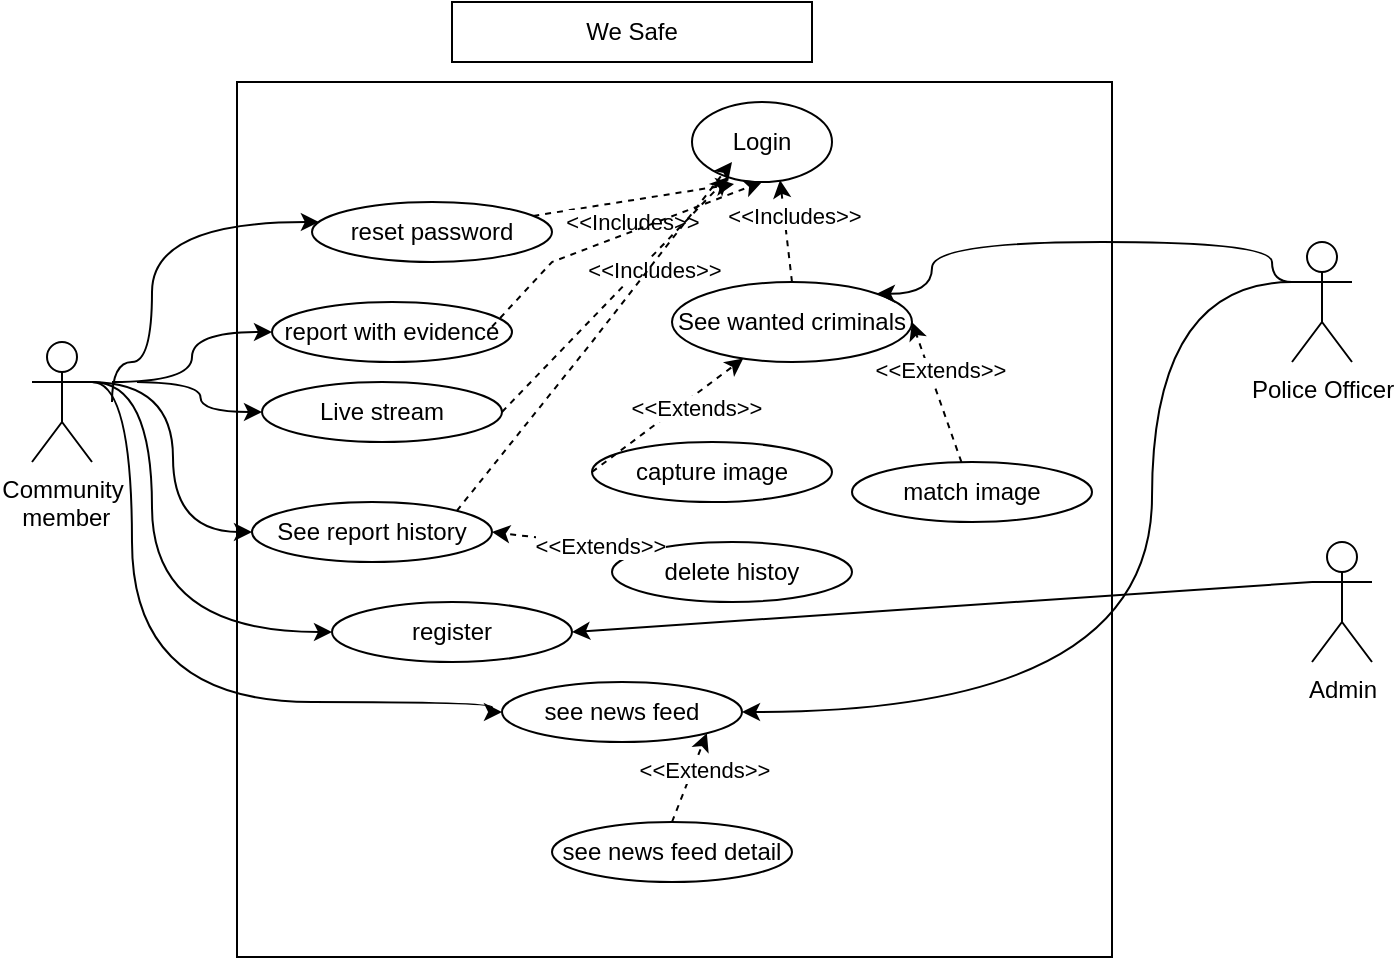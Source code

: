 <mxfile version="16.0.3" type="github">
  <diagram id="VQBJ52Cbb508mhS4Gt7y" name="Page-1">
    <mxGraphModel dx="796" dy="461" grid="1" gridSize="10" guides="1" tooltips="1" connect="1" arrows="1" fold="1" page="1" pageScale="1" pageWidth="850" pageHeight="1100" math="0" shadow="0">
      <root>
        <mxCell id="0" />
        <mxCell id="1" parent="0" />
        <mxCell id="3ofR3fPfTm2XNmkLhLG5-1" value="Community&lt;br&gt;&amp;nbsp;member" style="shape=umlActor;verticalLabelPosition=bottom;verticalAlign=top;html=1;outlineConnect=0;" parent="1" vertex="1">
          <mxGeometry x="70" y="220" width="30" height="60" as="geometry" />
        </mxCell>
        <mxCell id="3ofR3fPfTm2XNmkLhLG5-2" value="Admin" style="shape=umlActor;verticalLabelPosition=bottom;verticalAlign=top;html=1;outlineConnect=0;" parent="1" vertex="1">
          <mxGeometry x="710" y="320" width="30" height="60" as="geometry" />
        </mxCell>
        <mxCell id="3ofR3fPfTm2XNmkLhLG5-4" value="" style="whiteSpace=wrap;html=1;aspect=fixed;" parent="1" vertex="1">
          <mxGeometry x="172.5" y="90" width="437.5" height="437.5" as="geometry" />
        </mxCell>
        <mxCell id="3ofR3fPfTm2XNmkLhLG5-6" value="We Safe" style="rounded=0;whiteSpace=wrap;html=1;" parent="1" vertex="1">
          <mxGeometry x="280" y="50" width="180" height="30" as="geometry" />
        </mxCell>
        <mxCell id="3ofR3fPfTm2XNmkLhLG5-7" value="Login" style="ellipse;whiteSpace=wrap;html=1;" parent="1" vertex="1">
          <mxGeometry x="400" y="100" width="70" height="40" as="geometry" />
        </mxCell>
        <mxCell id="3ofR3fPfTm2XNmkLhLG5-8" value="register" style="ellipse;whiteSpace=wrap;html=1;" parent="1" vertex="1">
          <mxGeometry x="220" y="350" width="120" height="30" as="geometry" />
        </mxCell>
        <mxCell id="3ofR3fPfTm2XNmkLhLG5-9" value="Police Officer" style="shape=umlActor;verticalLabelPosition=bottom;verticalAlign=top;html=1;outlineConnect=0;" parent="1" vertex="1">
          <mxGeometry x="700" y="170" width="30" height="60" as="geometry" />
        </mxCell>
        <mxCell id="3ofR3fPfTm2XNmkLhLG5-10" value="report with evidence" style="ellipse;whiteSpace=wrap;html=1;" parent="1" vertex="1">
          <mxGeometry x="190" y="200" width="120" height="30" as="geometry" />
        </mxCell>
        <mxCell id="W4rk2TajlGFxyorMyBDT-1" value="Live stream" style="ellipse;whiteSpace=wrap;html=1;" vertex="1" parent="1">
          <mxGeometry x="185" y="240" width="120" height="30" as="geometry" />
        </mxCell>
        <mxCell id="W4rk2TajlGFxyorMyBDT-39" style="edgeStyle=none;rounded=0;orthogonalLoop=1;jettySize=auto;html=1;entryX=0.3;entryY=1.025;entryDx=0;entryDy=0;entryPerimeter=0;dashed=1;" edge="1" parent="1" source="W4rk2TajlGFxyorMyBDT-2" target="3ofR3fPfTm2XNmkLhLG5-7">
          <mxGeometry relative="1" as="geometry" />
        </mxCell>
        <mxCell id="W4rk2TajlGFxyorMyBDT-40" value="&amp;lt;&amp;lt;Includes&amp;gt;&amp;gt;" style="edgeLabel;html=1;align=center;verticalAlign=middle;resizable=0;points=[];" vertex="1" connectable="0" parent="W4rk2TajlGFxyorMyBDT-39">
          <mxGeometry x="0.275" y="-5" relative="1" as="geometry">
            <mxPoint x="-16" y="8" as="offset" />
          </mxGeometry>
        </mxCell>
        <mxCell id="W4rk2TajlGFxyorMyBDT-2" value="reset password" style="ellipse;whiteSpace=wrap;html=1;" vertex="1" parent="1">
          <mxGeometry x="210" y="150" width="120" height="30" as="geometry" />
        </mxCell>
        <mxCell id="W4rk2TajlGFxyorMyBDT-3" value="see news feed" style="ellipse;whiteSpace=wrap;html=1;" vertex="1" parent="1">
          <mxGeometry x="305" y="390" width="120" height="30" as="geometry" />
        </mxCell>
        <mxCell id="W4rk2TajlGFxyorMyBDT-4" value="See report history" style="ellipse;whiteSpace=wrap;html=1;" vertex="1" parent="1">
          <mxGeometry x="180" y="300" width="120" height="30" as="geometry" />
        </mxCell>
        <mxCell id="W4rk2TajlGFxyorMyBDT-7" value="delete histoy" style="ellipse;whiteSpace=wrap;html=1;" vertex="1" parent="1">
          <mxGeometry x="360" y="320" width="120" height="30" as="geometry" />
        </mxCell>
        <mxCell id="W4rk2TajlGFxyorMyBDT-8" value="See wanted criminals" style="ellipse;whiteSpace=wrap;html=1;" vertex="1" parent="1">
          <mxGeometry x="390" y="190" width="120" height="40" as="geometry" />
        </mxCell>
        <mxCell id="W4rk2TajlGFxyorMyBDT-9" value="see news feed detail" style="ellipse;whiteSpace=wrap;html=1;" vertex="1" parent="1">
          <mxGeometry x="330" y="460" width="120" height="30" as="geometry" />
        </mxCell>
        <mxCell id="W4rk2TajlGFxyorMyBDT-10" value="match image" style="ellipse;whiteSpace=wrap;html=1;" vertex="1" parent="1">
          <mxGeometry x="480" y="280" width="120" height="30" as="geometry" />
        </mxCell>
        <mxCell id="W4rk2TajlGFxyorMyBDT-11" value="capture image" style="ellipse;whiteSpace=wrap;html=1;" vertex="1" parent="1">
          <mxGeometry x="350" y="270" width="120" height="30" as="geometry" />
        </mxCell>
        <mxCell id="W4rk2TajlGFxyorMyBDT-41" style="edgeStyle=none;rounded=0;orthogonalLoop=1;jettySize=auto;html=1;entryX=0.5;entryY=1;entryDx=0;entryDy=0;dashed=1;" edge="1" parent="1" target="3ofR3fPfTm2XNmkLhLG5-7">
          <mxGeometry relative="1" as="geometry">
            <mxPoint x="299.998" y="212.379" as="sourcePoint" />
            <mxPoint x="373.06" y="190" as="targetPoint" />
            <Array as="points">
              <mxPoint x="330" y="180" />
            </Array>
          </mxGeometry>
        </mxCell>
        <mxCell id="W4rk2TajlGFxyorMyBDT-45" style="edgeStyle=none;rounded=0;orthogonalLoop=1;jettySize=auto;html=1;dashed=1;exitX=1;exitY=0.5;exitDx=0;exitDy=0;" edge="1" parent="1" source="W4rk2TajlGFxyorMyBDT-1" target="3ofR3fPfTm2XNmkLhLG5-7">
          <mxGeometry relative="1" as="geometry">
            <mxPoint x="309.998" y="269.999" as="sourcePoint" />
            <mxPoint x="383.06" y="247.62" as="targetPoint" />
          </mxGeometry>
        </mxCell>
        <mxCell id="W4rk2TajlGFxyorMyBDT-46" value="&amp;lt;&amp;lt;Includes&amp;gt;&amp;gt;" style="edgeLabel;html=1;align=center;verticalAlign=middle;resizable=0;points=[];" vertex="1" connectable="0" parent="W4rk2TajlGFxyorMyBDT-45">
          <mxGeometry x="0.275" y="-5" relative="1" as="geometry">
            <mxPoint as="offset" />
          </mxGeometry>
        </mxCell>
        <mxCell id="W4rk2TajlGFxyorMyBDT-48" style="edgeStyle=none;rounded=0;orthogonalLoop=1;jettySize=auto;html=1;dashed=1;entryX=1;entryY=0.5;entryDx=0;entryDy=0;" edge="1" parent="1" source="W4rk2TajlGFxyorMyBDT-10" target="W4rk2TajlGFxyorMyBDT-8">
          <mxGeometry relative="1" as="geometry">
            <mxPoint x="319.998" y="279.999" as="sourcePoint" />
            <mxPoint x="410.12" y="149.8" as="targetPoint" />
          </mxGeometry>
        </mxCell>
        <mxCell id="W4rk2TajlGFxyorMyBDT-49" value="&amp;lt;&amp;lt;Extends&amp;gt;&amp;gt;" style="edgeLabel;html=1;align=center;verticalAlign=middle;resizable=0;points=[];" vertex="1" connectable="0" parent="W4rk2TajlGFxyorMyBDT-48">
          <mxGeometry x="0.275" y="-5" relative="1" as="geometry">
            <mxPoint as="offset" />
          </mxGeometry>
        </mxCell>
        <mxCell id="W4rk2TajlGFxyorMyBDT-50" style="edgeStyle=none;rounded=0;orthogonalLoop=1;jettySize=auto;html=1;dashed=1;exitX=0;exitY=0.5;exitDx=0;exitDy=0;" edge="1" parent="1" source="W4rk2TajlGFxyorMyBDT-11" target="W4rk2TajlGFxyorMyBDT-8">
          <mxGeometry relative="1" as="geometry">
            <mxPoint x="460.001" y="361.0" as="sourcePoint" />
            <mxPoint x="381.54" y="310" as="targetPoint" />
          </mxGeometry>
        </mxCell>
        <mxCell id="W4rk2TajlGFxyorMyBDT-51" value="&amp;lt;&amp;lt;Extends&amp;gt;&amp;gt;" style="edgeLabel;html=1;align=center;verticalAlign=middle;resizable=0;points=[];" vertex="1" connectable="0" parent="W4rk2TajlGFxyorMyBDT-50">
          <mxGeometry x="0.275" y="-5" relative="1" as="geometry">
            <mxPoint as="offset" />
          </mxGeometry>
        </mxCell>
        <mxCell id="W4rk2TajlGFxyorMyBDT-53" style="edgeStyle=none;rounded=0;orthogonalLoop=1;jettySize=auto;html=1;dashed=1;exitX=0.5;exitY=0;exitDx=0;exitDy=0;entryX=0.629;entryY=0.975;entryDx=0;entryDy=0;entryPerimeter=0;" edge="1" parent="1" source="W4rk2TajlGFxyorMyBDT-8" target="3ofR3fPfTm2XNmkLhLG5-7">
          <mxGeometry relative="1" as="geometry">
            <mxPoint x="320" y="270" as="sourcePoint" />
            <mxPoint x="410" y="140" as="targetPoint" />
          </mxGeometry>
        </mxCell>
        <mxCell id="W4rk2TajlGFxyorMyBDT-54" value="&amp;lt;&amp;lt;Includes&amp;gt;&amp;gt;" style="edgeLabel;html=1;align=center;verticalAlign=middle;resizable=0;points=[];" vertex="1" connectable="0" parent="W4rk2TajlGFxyorMyBDT-53">
          <mxGeometry x="0.275" y="-5" relative="1" as="geometry">
            <mxPoint as="offset" />
          </mxGeometry>
        </mxCell>
        <mxCell id="W4rk2TajlGFxyorMyBDT-56" style="edgeStyle=none;rounded=0;orthogonalLoop=1;jettySize=auto;html=1;dashed=1;entryX=1;entryY=0.5;entryDx=0;entryDy=0;exitX=0;exitY=0;exitDx=0;exitDy=0;" edge="1" parent="1" source="W4rk2TajlGFxyorMyBDT-7" target="W4rk2TajlGFxyorMyBDT-4">
          <mxGeometry relative="1" as="geometry">
            <mxPoint x="390" y="360" as="sourcePoint" />
            <mxPoint x="435.632" y="273.276" as="targetPoint" />
          </mxGeometry>
        </mxCell>
        <mxCell id="W4rk2TajlGFxyorMyBDT-111" value="&amp;lt;&amp;lt;Extends&amp;gt;&amp;gt;" style="edgeLabel;html=1;align=center;verticalAlign=middle;resizable=0;points=[];" vertex="1" connectable="0" parent="W4rk2TajlGFxyorMyBDT-56">
          <mxGeometry x="-0.394" relative="1" as="geometry">
            <mxPoint as="offset" />
          </mxGeometry>
        </mxCell>
        <mxCell id="W4rk2TajlGFxyorMyBDT-74" style="edgeStyle=none;rounded=0;orthogonalLoop=1;jettySize=auto;html=1;dashed=1;entryX=1;entryY=1;entryDx=0;entryDy=0;exitX=0.5;exitY=0;exitDx=0;exitDy=0;" edge="1" parent="1" source="W4rk2TajlGFxyorMyBDT-9" target="W4rk2TajlGFxyorMyBDT-3">
          <mxGeometry relative="1" as="geometry">
            <mxPoint x="387.574" y="409.393" as="sourcePoint" />
            <mxPoint x="340" y="355" as="targetPoint" />
          </mxGeometry>
        </mxCell>
        <mxCell id="W4rk2TajlGFxyorMyBDT-75" value="&amp;lt;&amp;lt;Extends&amp;gt;&amp;gt;" style="edgeLabel;html=1;align=center;verticalAlign=middle;resizable=0;points=[];" vertex="1" connectable="0" parent="W4rk2TajlGFxyorMyBDT-74">
          <mxGeometry x="0.275" y="-5" relative="1" as="geometry">
            <mxPoint as="offset" />
          </mxGeometry>
        </mxCell>
        <mxCell id="W4rk2TajlGFxyorMyBDT-96" value="" style="endArrow=classic;html=1;rounded=0;edgeStyle=orthogonalEdgeStyle;curved=1;entryX=0;entryY=0.5;entryDx=0;entryDy=0;" edge="1" parent="1" target="W4rk2TajlGFxyorMyBDT-3">
          <mxGeometry width="50" height="50" relative="1" as="geometry">
            <mxPoint x="100" y="240" as="sourcePoint" />
            <mxPoint x="150" y="190" as="targetPoint" />
            <Array as="points">
              <mxPoint x="120" y="240" />
              <mxPoint x="120" y="400" />
              <mxPoint x="300" y="400" />
              <mxPoint x="300" y="405" />
            </Array>
          </mxGeometry>
        </mxCell>
        <mxCell id="W4rk2TajlGFxyorMyBDT-98" value="" style="endArrow=classic;html=1;rounded=0;edgeStyle=orthogonalEdgeStyle;curved=1;entryX=0;entryY=0.5;entryDx=0;entryDy=0;" edge="1" parent="1" target="3ofR3fPfTm2XNmkLhLG5-8">
          <mxGeometry width="50" height="50" relative="1" as="geometry">
            <mxPoint x="100" y="240" as="sourcePoint" />
            <mxPoint x="150" y="190" as="targetPoint" />
            <Array as="points">
              <mxPoint x="130" y="240" />
              <mxPoint x="130" y="365" />
            </Array>
          </mxGeometry>
        </mxCell>
        <mxCell id="W4rk2TajlGFxyorMyBDT-100" value="" style="endArrow=classic;html=1;rounded=0;curved=1;entryX=1;entryY=0.5;entryDx=0;entryDy=0;exitX=0;exitY=0.333;exitDx=0;exitDy=0;exitPerimeter=0;" edge="1" parent="1" source="3ofR3fPfTm2XNmkLhLG5-2" target="3ofR3fPfTm2XNmkLhLG5-8">
          <mxGeometry width="50" height="50" relative="1" as="geometry">
            <mxPoint x="710" y="360" as="sourcePoint" />
            <mxPoint x="760" y="300" as="targetPoint" />
          </mxGeometry>
        </mxCell>
        <mxCell id="W4rk2TajlGFxyorMyBDT-101" value="" style="endArrow=classic;html=1;rounded=0;curved=1;edgeStyle=orthogonalEdgeStyle;entryX=0;entryY=0.5;entryDx=0;entryDy=0;" edge="1" parent="1" target="W4rk2TajlGFxyorMyBDT-4">
          <mxGeometry width="50" height="50" relative="1" as="geometry">
            <mxPoint x="100" y="240" as="sourcePoint" />
            <mxPoint x="150" y="190" as="targetPoint" />
          </mxGeometry>
        </mxCell>
        <mxCell id="W4rk2TajlGFxyorMyBDT-102" style="edgeStyle=none;rounded=0;orthogonalLoop=1;jettySize=auto;html=1;dashed=1;exitX=1;exitY=0;exitDx=0;exitDy=0;" edge="1" parent="1" source="W4rk2TajlGFxyorMyBDT-4">
          <mxGeometry relative="1" as="geometry">
            <mxPoint x="315" y="265" as="sourcePoint" />
            <mxPoint x="420" y="130" as="targetPoint" />
            <Array as="points">
              <mxPoint x="350" y="220" />
            </Array>
          </mxGeometry>
        </mxCell>
        <mxCell id="W4rk2TajlGFxyorMyBDT-104" value="" style="endArrow=classic;html=1;rounded=0;curved=1;edgeStyle=orthogonalEdgeStyle;" edge="1" parent="1" target="W4rk2TajlGFxyorMyBDT-2">
          <mxGeometry width="50" height="50" relative="1" as="geometry">
            <mxPoint x="110" y="250" as="sourcePoint" />
            <mxPoint x="190" y="325" as="targetPoint" />
            <Array as="points">
              <mxPoint x="110" y="230" />
              <mxPoint x="130" y="230" />
              <mxPoint x="130" y="160" />
            </Array>
          </mxGeometry>
        </mxCell>
        <mxCell id="W4rk2TajlGFxyorMyBDT-105" value="" style="endArrow=classic;html=1;rounded=0;curved=1;edgeStyle=orthogonalEdgeStyle;entryX=0;entryY=0.5;entryDx=0;entryDy=0;" edge="1" parent="1" target="3ofR3fPfTm2XNmkLhLG5-10">
          <mxGeometry width="50" height="50" relative="1" as="geometry">
            <mxPoint x="110" y="240" as="sourcePoint" />
            <mxPoint x="160" y="190" as="targetPoint" />
            <Array as="points">
              <mxPoint x="150" y="240" />
              <mxPoint x="150" y="215" />
            </Array>
          </mxGeometry>
        </mxCell>
        <mxCell id="W4rk2TajlGFxyorMyBDT-106" value="" style="endArrow=classic;html=1;rounded=0;edgeStyle=orthogonalEdgeStyle;curved=1;entryX=0;entryY=0.5;entryDx=0;entryDy=0;" edge="1" parent="1" target="W4rk2TajlGFxyorMyBDT-1">
          <mxGeometry width="50" height="50" relative="1" as="geometry">
            <mxPoint x="122.5" y="240" as="sourcePoint" />
            <mxPoint x="172.5" y="190" as="targetPoint" />
          </mxGeometry>
        </mxCell>
        <mxCell id="W4rk2TajlGFxyorMyBDT-107" value="" style="endArrow=classic;html=1;rounded=0;curved=1;edgeStyle=orthogonalEdgeStyle;entryX=1;entryY=0;entryDx=0;entryDy=0;exitX=0;exitY=0.333;exitDx=0;exitDy=0;exitPerimeter=0;" edge="1" parent="1" source="3ofR3fPfTm2XNmkLhLG5-9" target="W4rk2TajlGFxyorMyBDT-8">
          <mxGeometry width="50" height="50" relative="1" as="geometry">
            <mxPoint x="690" y="190" as="sourcePoint" />
            <mxPoint x="740" y="140" as="targetPoint" />
            <Array as="points">
              <mxPoint x="690" y="190" />
              <mxPoint x="690" y="170" />
              <mxPoint x="520" y="170" />
              <mxPoint x="520" y="196" />
            </Array>
          </mxGeometry>
        </mxCell>
        <mxCell id="W4rk2TajlGFxyorMyBDT-109" value="" style="endArrow=classic;html=1;rounded=0;curved=1;edgeStyle=orthogonalEdgeStyle;entryX=1;entryY=0.5;entryDx=0;entryDy=0;exitX=0;exitY=0.333;exitDx=0;exitDy=0;exitPerimeter=0;" edge="1" parent="1" source="3ofR3fPfTm2XNmkLhLG5-9" target="W4rk2TajlGFxyorMyBDT-3">
          <mxGeometry width="50" height="50" relative="1" as="geometry">
            <mxPoint x="690" y="190" as="sourcePoint" />
            <mxPoint x="740" y="140" as="targetPoint" />
            <Array as="points">
              <mxPoint x="630" y="190" />
              <mxPoint x="630" y="405" />
            </Array>
          </mxGeometry>
        </mxCell>
      </root>
    </mxGraphModel>
  </diagram>
</mxfile>
